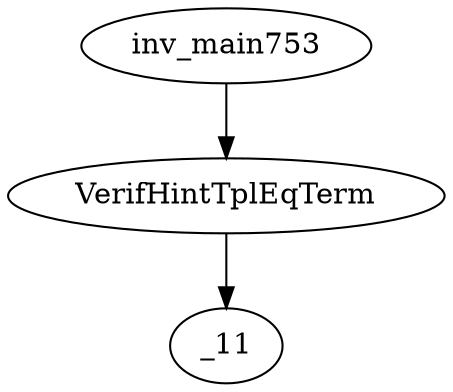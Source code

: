 digraph dag {
0 [label="inv_main753"];
1 [label="VerifHintTplEqTerm"];
2 [label="_11"];
0->1
1 -> 2
}

